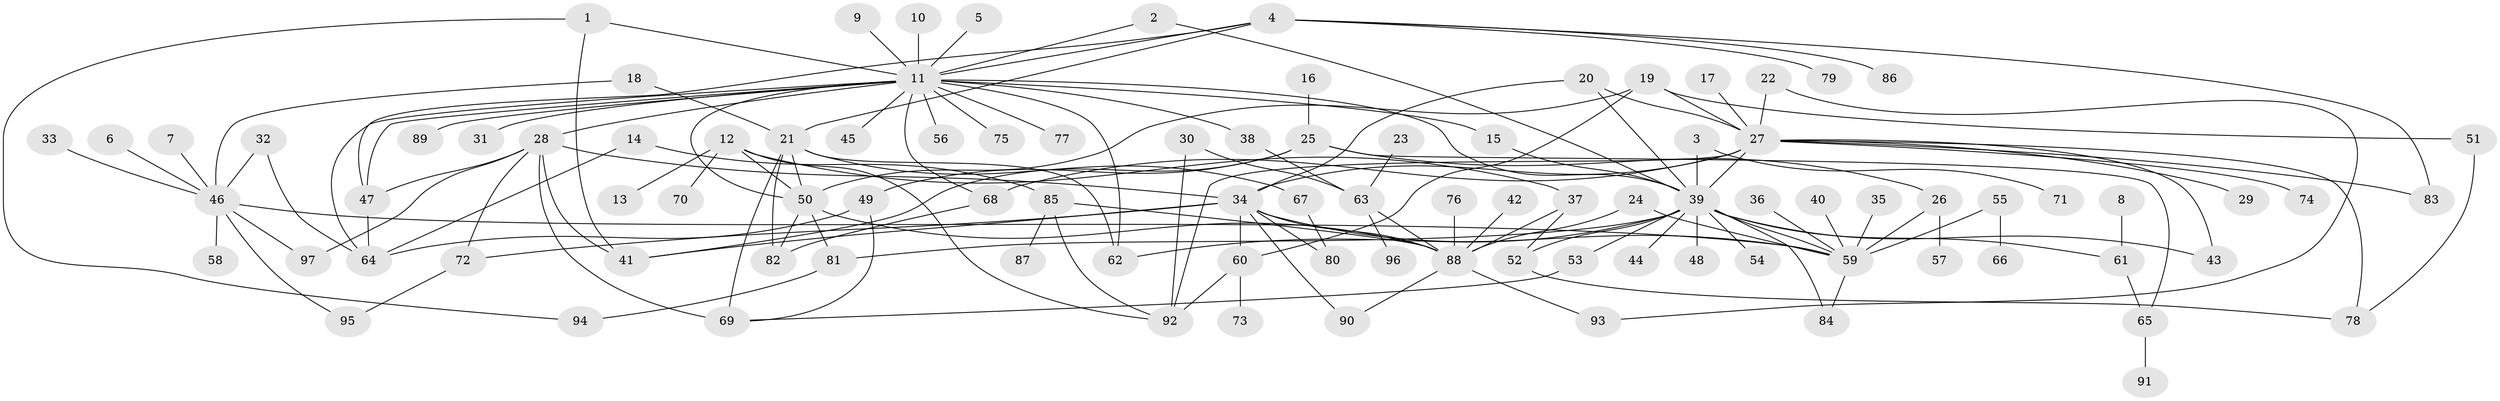 // original degree distribution, {22: 0.007194244604316547, 3: 0.09352517985611511, 5: 0.03597122302158273, 4: 0.08633093525179857, 21: 0.007194244604316547, 11: 0.02158273381294964, 2: 0.2589928057553957, 6: 0.03597122302158273, 13: 0.007194244604316547, 10: 0.007194244604316547, 1: 0.4244604316546763, 7: 0.014388489208633094}
// Generated by graph-tools (version 1.1) at 2025/36/03/04/25 23:36:52]
// undirected, 97 vertices, 146 edges
graph export_dot {
  node [color=gray90,style=filled];
  1;
  2;
  3;
  4;
  5;
  6;
  7;
  8;
  9;
  10;
  11;
  12;
  13;
  14;
  15;
  16;
  17;
  18;
  19;
  20;
  21;
  22;
  23;
  24;
  25;
  26;
  27;
  28;
  29;
  30;
  31;
  32;
  33;
  34;
  35;
  36;
  37;
  38;
  39;
  40;
  41;
  42;
  43;
  44;
  45;
  46;
  47;
  48;
  49;
  50;
  51;
  52;
  53;
  54;
  55;
  56;
  57;
  58;
  59;
  60;
  61;
  62;
  63;
  64;
  65;
  66;
  67;
  68;
  69;
  70;
  71;
  72;
  73;
  74;
  75;
  76;
  77;
  78;
  79;
  80;
  81;
  82;
  83;
  84;
  85;
  86;
  87;
  88;
  89;
  90;
  91;
  92;
  93;
  94;
  95;
  96;
  97;
  1 -- 11 [weight=1.0];
  1 -- 41 [weight=1.0];
  1 -- 94 [weight=1.0];
  2 -- 11 [weight=1.0];
  2 -- 39 [weight=1.0];
  3 -- 39 [weight=1.0];
  3 -- 71 [weight=1.0];
  4 -- 11 [weight=1.0];
  4 -- 21 [weight=1.0];
  4 -- 47 [weight=1.0];
  4 -- 79 [weight=1.0];
  4 -- 83 [weight=1.0];
  4 -- 86 [weight=1.0];
  5 -- 11 [weight=1.0];
  6 -- 46 [weight=1.0];
  7 -- 46 [weight=1.0];
  8 -- 61 [weight=1.0];
  9 -- 11 [weight=1.0];
  10 -- 11 [weight=1.0];
  11 -- 15 [weight=1.0];
  11 -- 28 [weight=1.0];
  11 -- 31 [weight=1.0];
  11 -- 38 [weight=1.0];
  11 -- 39 [weight=1.0];
  11 -- 45 [weight=1.0];
  11 -- 47 [weight=1.0];
  11 -- 50 [weight=1.0];
  11 -- 56 [weight=1.0];
  11 -- 62 [weight=1.0];
  11 -- 64 [weight=1.0];
  11 -- 68 [weight=1.0];
  11 -- 75 [weight=1.0];
  11 -- 77 [weight=1.0];
  11 -- 89 [weight=1.0];
  12 -- 13 [weight=1.0];
  12 -- 37 [weight=1.0];
  12 -- 50 [weight=1.0];
  12 -- 70 [weight=1.0];
  12 -- 92 [weight=1.0];
  14 -- 64 [weight=1.0];
  14 -- 85 [weight=1.0];
  15 -- 39 [weight=1.0];
  16 -- 25 [weight=1.0];
  17 -- 27 [weight=1.0];
  18 -- 21 [weight=1.0];
  18 -- 46 [weight=1.0];
  19 -- 27 [weight=1.0];
  19 -- 50 [weight=1.0];
  19 -- 51 [weight=1.0];
  19 -- 60 [weight=1.0];
  20 -- 27 [weight=1.0];
  20 -- 34 [weight=1.0];
  20 -- 39 [weight=1.0];
  21 -- 50 [weight=1.0];
  21 -- 62 [weight=1.0];
  21 -- 67 [weight=1.0];
  21 -- 69 [weight=1.0];
  21 -- 82 [weight=1.0];
  22 -- 27 [weight=1.0];
  22 -- 93 [weight=1.0];
  23 -- 63 [weight=1.0];
  24 -- 59 [weight=1.0];
  24 -- 88 [weight=1.0];
  25 -- 26 [weight=1.0];
  25 -- 41 [weight=1.0];
  25 -- 49 [weight=1.0];
  25 -- 65 [weight=1.0];
  26 -- 57 [weight=1.0];
  26 -- 59 [weight=1.0];
  27 -- 29 [weight=1.0];
  27 -- 34 [weight=1.0];
  27 -- 39 [weight=1.0];
  27 -- 43 [weight=1.0];
  27 -- 68 [weight=1.0];
  27 -- 74 [weight=1.0];
  27 -- 78 [weight=1.0];
  27 -- 83 [weight=1.0];
  27 -- 92 [weight=1.0];
  28 -- 34 [weight=1.0];
  28 -- 41 [weight=1.0];
  28 -- 47 [weight=1.0];
  28 -- 69 [weight=2.0];
  28 -- 72 [weight=1.0];
  28 -- 97 [weight=1.0];
  30 -- 63 [weight=1.0];
  30 -- 92 [weight=1.0];
  32 -- 46 [weight=1.0];
  32 -- 64 [weight=1.0];
  33 -- 46 [weight=1.0];
  34 -- 41 [weight=1.0];
  34 -- 59 [weight=1.0];
  34 -- 60 [weight=1.0];
  34 -- 72 [weight=1.0];
  34 -- 80 [weight=1.0];
  34 -- 88 [weight=1.0];
  34 -- 90 [weight=1.0];
  35 -- 59 [weight=1.0];
  36 -- 59 [weight=1.0];
  37 -- 52 [weight=1.0];
  37 -- 88 [weight=1.0];
  38 -- 63 [weight=1.0];
  39 -- 43 [weight=1.0];
  39 -- 44 [weight=1.0];
  39 -- 48 [weight=1.0];
  39 -- 52 [weight=1.0];
  39 -- 53 [weight=1.0];
  39 -- 54 [weight=1.0];
  39 -- 59 [weight=1.0];
  39 -- 61 [weight=1.0];
  39 -- 62 [weight=1.0];
  39 -- 81 [weight=1.0];
  39 -- 84 [weight=1.0];
  40 -- 59 [weight=1.0];
  42 -- 88 [weight=1.0];
  46 -- 58 [weight=1.0];
  46 -- 59 [weight=1.0];
  46 -- 95 [weight=1.0];
  46 -- 97 [weight=1.0];
  47 -- 64 [weight=1.0];
  49 -- 64 [weight=1.0];
  49 -- 69 [weight=1.0];
  50 -- 81 [weight=1.0];
  50 -- 82 [weight=1.0];
  50 -- 88 [weight=1.0];
  51 -- 78 [weight=1.0];
  52 -- 78 [weight=1.0];
  53 -- 69 [weight=1.0];
  55 -- 59 [weight=1.0];
  55 -- 66 [weight=1.0];
  59 -- 84 [weight=1.0];
  60 -- 73 [weight=1.0];
  60 -- 92 [weight=2.0];
  61 -- 65 [weight=1.0];
  63 -- 88 [weight=1.0];
  63 -- 96 [weight=1.0];
  65 -- 91 [weight=1.0];
  67 -- 80 [weight=1.0];
  68 -- 82 [weight=1.0];
  72 -- 95 [weight=1.0];
  76 -- 88 [weight=1.0];
  81 -- 94 [weight=1.0];
  85 -- 87 [weight=1.0];
  85 -- 88 [weight=1.0];
  85 -- 92 [weight=1.0];
  88 -- 90 [weight=1.0];
  88 -- 93 [weight=1.0];
}
